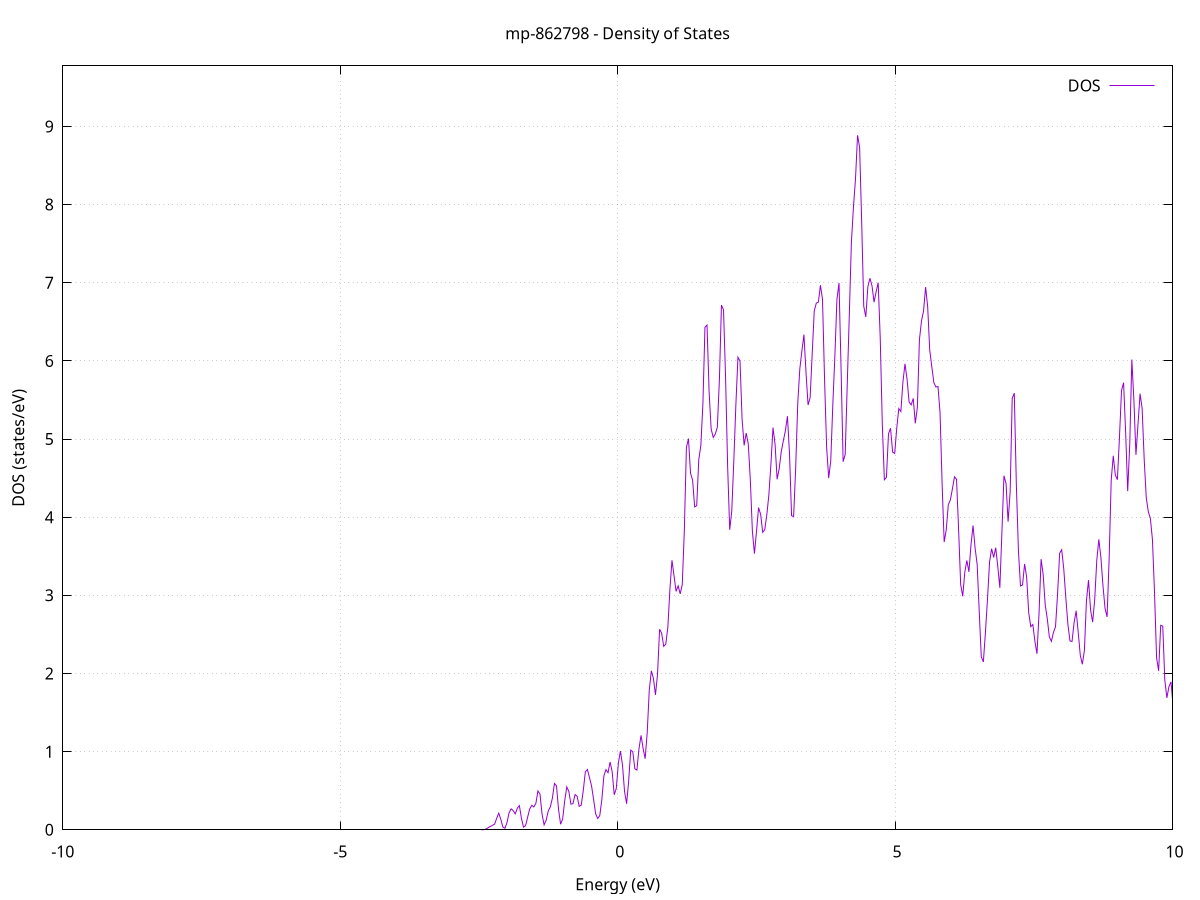 set title 'mp-862798 - Density of States'
set xlabel 'Energy (eV)'
set ylabel 'DOS (states/eV)'
set grid
set xrange [-10:10]
set yrange [0:9.775]
set xzeroaxis lt -1
set terminal png size 800,600
set output 'mp-862798_dos_gnuplot.png'
plot '-' using 1:2 with lines title 'DOS'
-34.588400 0.000000
-34.551300 0.000000
-34.514100 0.000000
-34.476900 0.000000
-34.439800 0.000000
-34.402600 0.000000
-34.365400 0.000000
-34.328300 0.000000
-34.291100 0.000000
-34.253900 0.000000
-34.216800 0.000000
-34.179600 0.000000
-34.142500 0.000000
-34.105300 0.000000
-34.068100 0.000000
-34.031000 0.000000
-33.993800 0.000000
-33.956600 0.000000
-33.919500 0.000000
-33.882300 0.000000
-33.845100 0.000000
-33.808000 0.000000
-33.770800 0.000000
-33.733600 0.000000
-33.696500 0.000000
-33.659300 0.000000
-33.622100 0.000000
-33.585000 0.000000
-33.547800 0.000000
-33.510600 0.000000
-33.473500 0.000000
-33.436300 0.000000
-33.399100 0.000000
-33.362000 0.000000
-33.324800 0.000000
-33.287600 0.000000
-33.250500 0.000000
-33.213300 0.000000
-33.176100 0.000000
-33.139000 0.000000
-33.101800 0.000000
-33.064700 0.000000
-33.027500 0.000000
-32.990300 0.000000
-32.953200 0.000000
-32.916000 0.000000
-32.878800 0.000000
-32.841700 0.000000
-32.804500 0.000000
-32.767300 0.000000
-32.730200 0.000000
-32.693000 0.000000
-32.655800 0.000000
-32.618700 0.000000
-32.581500 0.000000
-32.544300 0.000000
-32.507200 0.000000
-32.470000 0.000000
-32.432800 0.000000
-32.395700 0.000000
-32.358500 0.000000
-32.321300 0.000000
-32.284200 0.000000
-32.247000 0.000000
-32.209800 0.000000
-32.172700 0.000000
-32.135500 0.000000
-32.098300 0.000000
-32.061200 0.000000
-32.024000 0.000000
-31.986800 0.000000
-31.949700 0.000000
-31.912500 0.000000
-31.875400 0.000000
-31.838200 0.000000
-31.801000 0.000000
-31.763900 0.000000
-31.726700 0.000000
-31.689500 0.000000
-31.652400 0.000000
-31.615200 0.000000
-31.578000 0.000000
-31.540900 0.000000
-31.503700 0.000000
-31.466500 0.000000
-31.429400 0.000000
-31.392200 0.000000
-31.355000 0.000600
-31.317900 0.038400
-31.280700 0.844100
-31.243500 6.608500
-31.206400 18.733900
-31.169200 20.273100
-31.132000 16.371200
-31.094900 32.704800
-31.057700 41.511600
-31.020500 20.367800
-30.983400 3.728900
-30.946200 0.250600
-30.909000 0.006100
-30.871900 0.000100
-30.834700 0.000000
-30.797500 0.000000
-30.760400 0.000000
-30.723200 0.000000
-30.686100 0.000000
-30.648900 0.000000
-30.611700 0.000000
-30.574600 0.000000
-30.537400 0.000000
-30.500200 0.000000
-30.463100 0.000000
-30.425900 0.000000
-30.388700 0.000000
-30.351600 0.000000
-30.314400 0.000000
-30.277200 0.000000
-30.240100 0.000000
-30.202900 0.000000
-30.165700 0.000000
-30.128600 0.000000
-30.091400 0.000000
-30.054200 0.000000
-30.017100 0.000000
-29.979900 0.000000
-29.942700 0.000000
-29.905600 0.000000
-29.868400 0.000000
-29.831200 0.000000
-29.794100 0.000000
-29.756900 0.000000
-29.719700 0.000000
-29.682600 0.000000
-29.645400 0.000000
-29.608200 0.000000
-29.571100 0.000000
-29.533900 0.000000
-29.496800 0.000000
-29.459600 0.000000
-29.422400 0.000000
-29.385300 0.000000
-29.348100 0.000000
-29.310900 0.000000
-29.273800 0.000000
-29.236600 0.000000
-29.199400 0.000000
-29.162300 0.000000
-29.125100 0.000000
-29.087900 0.000000
-29.050800 0.000000
-29.013600 0.000000
-28.976400 0.000000
-28.939300 0.000000
-28.902100 0.000000
-28.864900 0.000000
-28.827800 0.000000
-28.790600 0.000000
-28.753400 0.000000
-28.716300 0.000000
-28.679100 0.000000
-28.641900 0.000000
-28.604800 0.000000
-28.567600 0.000000
-28.530400 0.000000
-28.493300 0.000000
-28.456100 0.000000
-28.418900 0.000000
-28.381800 0.000000
-28.344600 0.000000
-28.307500 0.000000
-28.270300 0.000000
-28.233100 0.000000
-28.196000 0.000000
-28.158800 0.000000
-28.121600 0.000000
-28.084500 0.000000
-28.047300 0.000000
-28.010100 0.000000
-27.973000 0.000000
-27.935800 0.000000
-27.898600 0.000000
-27.861500 0.000000
-27.824300 0.000000
-27.787100 0.000000
-27.750000 0.000000
-27.712800 0.000000
-27.675600 0.000000
-27.638500 0.000000
-27.601300 0.000000
-27.564100 0.000000
-27.527000 0.000000
-27.489800 0.000000
-27.452600 0.000000
-27.415500 0.000000
-27.378300 0.000000
-27.341100 0.000000
-27.304000 0.000000
-27.266800 0.000000
-27.229700 0.000000
-27.192500 0.000000
-27.155300 0.000000
-27.118200 0.000000
-27.081000 0.000000
-27.043800 0.000000
-27.006700 0.000000
-26.969500 0.000000
-26.932300 0.000000
-26.895200 0.000000
-26.858000 0.000000
-26.820800 0.000000
-26.783700 0.000000
-26.746500 0.000000
-26.709300 0.000000
-26.672200 0.000000
-26.635000 0.000000
-26.597800 0.000000
-26.560700 0.000000
-26.523500 0.000000
-26.486300 0.000000
-26.449200 0.000000
-26.412000 0.000000
-26.374800 0.000000
-26.337700 0.000000
-26.300500 0.000000
-26.263300 0.000000
-26.226200 0.000000
-26.189000 0.000000
-26.151800 0.000000
-26.114700 0.000000
-26.077500 0.000000
-26.040400 0.000000
-26.003200 0.000000
-25.966000 0.000000
-25.928900 0.000000
-25.891700 0.000000
-25.854500 0.000000
-25.817400 0.000000
-25.780200 0.000000
-25.743000 0.000000
-25.705900 0.000000
-25.668700 0.000000
-25.631500 0.000000
-25.594400 0.000000
-25.557200 0.000000
-25.520000 0.000000
-25.482900 0.000000
-25.445700 0.000000
-25.408500 0.000000
-25.371400 0.000000
-25.334200 0.000000
-25.297000 0.000000
-25.259900 0.000000
-25.222700 0.000000
-25.185500 0.000000
-25.148400 0.000000
-25.111200 0.000000
-25.074000 0.000000
-25.036900 0.000000
-24.999700 0.000000
-24.962500 0.000000
-24.925400 0.000000
-24.888200 0.000000
-24.851100 0.000000
-24.813900 0.000000
-24.776700 0.000000
-24.739600 0.000000
-24.702400 0.000000
-24.665200 0.000000
-24.628100 0.000000
-24.590900 0.000000
-24.553700 0.000000
-24.516600 0.000000
-24.479400 0.000000
-24.442200 0.000000
-24.405100 0.000000
-24.367900 0.000000
-24.330700 0.000000
-24.293600 0.000000
-24.256400 0.000000
-24.219200 0.000000
-24.182100 0.000000
-24.144900 0.000000
-24.107700 0.000000
-24.070600 0.000000
-24.033400 0.000000
-23.996200 0.000000
-23.959100 0.000000
-23.921900 0.000000
-23.884700 0.000000
-23.847600 0.000000
-23.810400 0.000000
-23.773200 0.000000
-23.736100 0.000000
-23.698900 0.000000
-23.661800 0.000000
-23.624600 0.000000
-23.587400 0.000000
-23.550300 0.000000
-23.513100 0.000000
-23.475900 0.000000
-23.438800 0.000000
-23.401600 0.000000
-23.364400 0.000000
-23.327300 0.000000
-23.290100 0.000000
-23.252900 0.000000
-23.215800 0.000000
-23.178600 0.000000
-23.141400 0.000000
-23.104300 0.000000
-23.067100 0.000000
-23.029900 0.000000
-22.992800 0.000000
-22.955600 0.000000
-22.918400 0.000000
-22.881300 0.000000
-22.844100 0.000000
-22.806900 0.000000
-22.769800 0.000000
-22.732600 0.000000
-22.695400 0.000000
-22.658300 0.000000
-22.621100 0.000000
-22.583900 0.000000
-22.546800 0.000000
-22.509600 0.000000
-22.472500 0.000000
-22.435300 0.000000
-22.398100 0.000000
-22.361000 0.000000
-22.323800 0.000000
-22.286600 0.000000
-22.249500 0.000000
-22.212300 0.000000
-22.175100 0.000000
-22.138000 0.000000
-22.100800 0.000000
-22.063600 0.000000
-22.026500 0.000000
-21.989300 0.000000
-21.952100 0.000000
-21.915000 0.000000
-21.877800 0.000000
-21.840600 0.000000
-21.803500 0.000000
-21.766300 0.000000
-21.729100 0.000000
-21.692000 0.000000
-21.654800 0.000000
-21.617600 0.000000
-21.580500 0.000000
-21.543300 0.000000
-21.506100 0.000000
-21.469000 0.000000
-21.431800 0.000000
-21.394700 0.000000
-21.357500 0.000000
-21.320300 0.000000
-21.283200 0.000000
-21.246000 0.000000
-21.208800 0.000000
-21.171700 0.000000
-21.134500 0.000000
-21.097300 0.000000
-21.060200 0.000000
-21.023000 0.000000
-20.985800 0.000000
-20.948700 0.000000
-20.911500 0.000000
-20.874300 0.000000
-20.837200 0.000000
-20.800000 0.000000
-20.762800 0.000000
-20.725700 0.000000
-20.688500 0.000000
-20.651300 0.000000
-20.614200 0.000000
-20.577000 0.000000
-20.539800 0.000000
-20.502700 0.000000
-20.465500 0.000000
-20.428300 0.000000
-20.391200 0.000000
-20.354000 0.000000
-20.316800 0.000000
-20.279700 0.000000
-20.242500 0.000000
-20.205400 0.000000
-20.168200 0.000000
-20.131000 0.000000
-20.093900 0.000000
-20.056700 0.000000
-20.019500 0.000000
-19.982400 0.000000
-19.945200 0.000000
-19.908000 0.000000
-19.870900 0.000000
-19.833700 0.000000
-19.796500 0.000000
-19.759400 0.000000
-19.722200 0.000000
-19.685000 0.000000
-19.647900 0.000000
-19.610700 0.000000
-19.573500 0.000000
-19.536400 0.000000
-19.499200 0.000000
-19.462000 0.000000
-19.424900 0.000000
-19.387700 0.000000
-19.350500 0.000000
-19.313400 0.000000
-19.276200 0.000000
-19.239000 0.000000
-19.201900 0.000000
-19.164700 0.000000
-19.127500 0.000000
-19.090400 0.000000
-19.053200 0.000000
-19.016100 0.000000
-18.978900 0.000000
-18.941700 0.000000
-18.904600 0.000000
-18.867400 0.000000
-18.830200 0.000000
-18.793100 0.000000
-18.755900 0.000000
-18.718700 0.000000
-18.681600 0.000000
-18.644400 0.000000
-18.607200 0.000000
-18.570100 0.000000
-18.532900 0.000000
-18.495700 0.000000
-18.458600 0.000000
-18.421400 0.000000
-18.384200 0.000000
-18.347100 0.000000
-18.309900 0.000000
-18.272700 0.000000
-18.235600 0.000000
-18.198400 0.000000
-18.161200 0.000000
-18.124100 0.000000
-18.086900 0.000000
-18.049700 0.000000
-18.012600 0.000000
-17.975400 0.000000
-17.938200 0.000000
-17.901100 0.000000
-17.863900 0.000000
-17.826800 0.000000
-17.789600 0.000000
-17.752400 0.000000
-17.715300 0.000000
-17.678100 0.000000
-17.640900 0.000000
-17.603800 0.000000
-17.566600 0.000000
-17.529400 0.000000
-17.492300 0.000000
-17.455100 0.000000
-17.417900 0.000000
-17.380800 0.000000
-17.343600 0.000000
-17.306400 0.000000
-17.269300 0.000000
-17.232100 0.000000
-17.194900 0.000000
-17.157800 0.000000
-17.120600 0.000000
-17.083400 0.000000
-17.046300 0.000000
-17.009100 0.000000
-16.971900 0.000000
-16.934800 0.000000
-16.897600 0.000000
-16.860400 0.000000
-16.823300 0.000000
-16.786100 0.000000
-16.748900 0.000000
-16.711800 0.000000
-16.674600 0.000000
-16.637500 0.000000
-16.600300 0.000000
-16.563100 0.000000
-16.526000 0.000000
-16.488800 0.000000
-16.451600 0.000000
-16.414500 0.000000
-16.377300 0.000000
-16.340100 0.000000
-16.303000 0.000000
-16.265800 0.000000
-16.228600 0.000000
-16.191500 0.000000
-16.154300 0.000000
-16.117100 0.000000
-16.080000 0.000000
-16.042800 0.000000
-16.005600 0.000000
-15.968500 0.000000
-15.931300 0.000000
-15.894100 0.000000
-15.857000 0.000000
-15.819800 0.000000
-15.782600 0.000000
-15.745500 0.000000
-15.708300 0.000000
-15.671100 0.000000
-15.634000 0.000000
-15.596800 0.000000
-15.559700 0.000000
-15.522500 0.000000
-15.485300 0.000000
-15.448200 0.000000
-15.411000 0.000000
-15.373800 0.000000
-15.336700 0.000000
-15.299500 0.000000
-15.262300 0.000000
-15.225200 0.000000
-15.188000 0.000000
-15.150800 0.000000
-15.113700 0.000000
-15.076500 0.000000
-15.039300 0.000000
-15.002200 0.000000
-14.965000 0.000000
-14.927800 0.000000
-14.890700 0.000000
-14.853500 0.000000
-14.816300 0.000000
-14.779200 0.000000
-14.742000 0.000000
-14.704800 0.000000
-14.667700 0.000000
-14.630500 0.000000
-14.593300 0.000000
-14.556200 0.000000
-14.519000 0.000000
-14.481800 0.000000
-14.444700 0.000000
-14.407500 0.000000
-14.370400 0.000000
-14.333200 0.000000
-14.296000 0.000000
-14.258900 0.000000
-14.221700 0.000000
-14.184500 0.000000
-14.147400 0.000000
-14.110200 0.000000
-14.073000 0.000000
-14.035900 0.000000
-13.998700 0.000000
-13.961500 0.000000
-13.924400 0.000000
-13.887200 0.000000
-13.850000 0.000000
-13.812900 0.000000
-13.775700 0.000000
-13.738500 0.000000
-13.701400 0.000000
-13.664200 0.000000
-13.627000 0.000000
-13.589900 0.000000
-13.552700 0.000000
-13.515500 0.000000
-13.478400 0.000000
-13.441200 0.000000
-13.404000 0.000000
-13.366900 0.000000
-13.329700 0.000000
-13.292500 0.000000
-13.255400 0.000000
-13.218200 0.000000
-13.181100 0.000000
-13.143900 0.000000
-13.106700 0.000000
-13.069600 0.000000
-13.032400 0.000000
-12.995200 0.000000
-12.958100 0.000000
-12.920900 0.000000
-12.883700 0.000000
-12.846600 0.000000
-12.809400 0.000000
-12.772200 0.000000
-12.735100 0.000000
-12.697900 0.000000
-12.660700 0.000000
-12.623600 0.000000
-12.586400 0.000000
-12.549200 0.000000
-12.512100 0.000000
-12.474900 0.000000
-12.437700 0.000000
-12.400600 0.000000
-12.363400 0.000000
-12.326200 0.000000
-12.289100 0.000000
-12.251900 0.000000
-12.214700 0.000000
-12.177600 0.000000
-12.140400 0.000000
-12.103200 0.000000
-12.066100 0.000000
-12.028900 0.000000
-11.991800 0.000000
-11.954600 0.000000
-11.917400 0.000000
-11.880300 0.000000
-11.843100 0.000000
-11.805900 0.000000
-11.768800 0.000000
-11.731600 0.000000
-11.694400 0.000000
-11.657300 0.000000
-11.620100 0.000000
-11.582900 0.000000
-11.545800 0.000000
-11.508600 0.000000
-11.471400 0.000000
-11.434300 0.000000
-11.397100 0.000000
-11.359900 0.000000
-11.322800 0.000000
-11.285600 0.000000
-11.248400 0.000000
-11.211300 0.000000
-11.174100 0.000000
-11.136900 0.000000
-11.099800 0.000000
-11.062600 0.000000
-11.025400 0.000000
-10.988300 0.000000
-10.951100 0.000000
-10.913900 0.000000
-10.876800 0.000000
-10.839600 0.000000
-10.802500 0.000000
-10.765300 0.000000
-10.728100 0.000000
-10.691000 0.000000
-10.653800 0.000000
-10.616600 0.000000
-10.579500 0.000000
-10.542300 0.000000
-10.505100 0.000000
-10.468000 0.000000
-10.430800 0.000000
-10.393600 0.000000
-10.356500 0.000000
-10.319300 0.000000
-10.282100 0.000000
-10.245000 0.000000
-10.207800 0.000000
-10.170600 0.000000
-10.133500 0.000000
-10.096300 0.000000
-10.059100 0.000000
-10.022000 0.000000
-9.984800 0.000000
-9.947600 0.000000
-9.910500 0.000000
-9.873300 0.000000
-9.836100 0.000000
-9.799000 0.000000
-9.761800 0.000000
-9.724700 0.000000
-9.687500 0.000000
-9.650300 0.000000
-9.613200 0.000000
-9.576000 0.000000
-9.538800 0.000000
-9.501700 0.000000
-9.464500 0.000000
-9.427300 0.000000
-9.390200 0.000000
-9.353000 0.000000
-9.315800 0.000000
-9.278700 0.000000
-9.241500 0.000000
-9.204300 0.000000
-9.167200 0.000000
-9.130000 0.000000
-9.092800 0.000000
-9.055700 0.000000
-9.018500 0.000000
-8.981300 0.000000
-8.944200 0.000000
-8.907000 0.000000
-8.869800 0.000000
-8.832700 0.000000
-8.795500 0.000000
-8.758300 0.000000
-8.721200 0.000000
-8.684000 0.000000
-8.646800 0.000000
-8.609700 0.000000
-8.572500 0.000000
-8.535400 0.000000
-8.498200 0.000000
-8.461000 0.000000
-8.423900 0.000000
-8.386700 0.000000
-8.349500 0.000000
-8.312400 0.000000
-8.275200 0.000000
-8.238000 0.000000
-8.200900 0.000000
-8.163700 0.000000
-8.126500 0.000000
-8.089400 0.000000
-8.052200 0.000000
-8.015000 0.000000
-7.977900 0.000000
-7.940700 0.000000
-7.903500 0.000000
-7.866400 0.000000
-7.829200 0.000000
-7.792000 0.000000
-7.754900 0.000000
-7.717700 0.000000
-7.680500 0.000000
-7.643400 0.000000
-7.606200 0.000000
-7.569000 0.000000
-7.531900 0.000000
-7.494700 0.000000
-7.457500 0.000000
-7.420400 0.000000
-7.383200 0.000000
-7.346100 0.000000
-7.308900 0.000000
-7.271700 0.000000
-7.234600 0.000000
-7.197400 0.000000
-7.160200 0.000000
-7.123100 0.000000
-7.085900 0.000000
-7.048700 0.000000
-7.011600 0.000000
-6.974400 0.000000
-6.937200 0.000000
-6.900100 0.000000
-6.862900 0.000000
-6.825700 0.000000
-6.788600 0.000000
-6.751400 0.000000
-6.714200 0.000000
-6.677100 0.000000
-6.639900 0.000000
-6.602700 0.000000
-6.565600 0.000000
-6.528400 0.000000
-6.491200 0.000000
-6.454100 0.000000
-6.416900 0.000000
-6.379700 0.000000
-6.342600 0.000000
-6.305400 0.000000
-6.268200 0.000000
-6.231100 0.000000
-6.193900 0.000000
-6.156800 0.000000
-6.119600 0.000000
-6.082400 0.000000
-6.045300 0.000000
-6.008100 0.000000
-5.970900 0.000000
-5.933800 0.000000
-5.896600 0.000000
-5.859400 0.000000
-5.822300 0.000000
-5.785100 0.000000
-5.747900 0.000000
-5.710800 0.000000
-5.673600 0.000000
-5.636400 0.000000
-5.599300 0.000000
-5.562100 0.000000
-5.524900 0.000000
-5.487800 0.000000
-5.450600 0.000000
-5.413400 0.000000
-5.376300 0.000000
-5.339100 0.000000
-5.301900 0.000000
-5.264800 0.000000
-5.227600 0.000000
-5.190400 0.000000
-5.153300 0.000000
-5.116100 0.000000
-5.078900 0.000000
-5.041800 0.000000
-5.004600 0.000000
-4.967500 0.000000
-4.930300 0.000000
-4.893100 0.000000
-4.856000 0.000000
-4.818800 0.000000
-4.781600 0.000000
-4.744500 0.000000
-4.707300 0.000000
-4.670100 0.000000
-4.633000 0.000000
-4.595800 0.000000
-4.558600 0.000000
-4.521500 0.000000
-4.484300 0.000000
-4.447100 0.000000
-4.410000 0.000000
-4.372800 0.000000
-4.335600 0.000000
-4.298500 0.000000
-4.261300 0.000000
-4.224100 0.000000
-4.187000 0.000000
-4.149800 0.000000
-4.112600 0.000000
-4.075500 0.000000
-4.038300 0.000000
-4.001100 0.000000
-3.964000 0.000000
-3.926800 0.000000
-3.889700 0.000000
-3.852500 0.000000
-3.815300 0.000000
-3.778200 0.000000
-3.741000 0.000000
-3.703800 0.000000
-3.666700 0.000000
-3.629500 0.000000
-3.592300 0.000000
-3.555200 0.000000
-3.518000 0.000000
-3.480800 0.000000
-3.443700 0.000000
-3.406500 0.000000
-3.369300 0.000000
-3.332200 0.000000
-3.295000 0.000000
-3.257800 0.000000
-3.220700 0.000000
-3.183500 0.000000
-3.146300 0.000000
-3.109200 0.000000
-3.072000 0.000000
-3.034800 0.000000
-2.997700 0.000000
-2.960500 0.000000
-2.923300 0.000000
-2.886200 0.000000
-2.849000 0.000000
-2.811800 0.000000
-2.774700 0.000000
-2.737500 0.000000
-2.700400 0.000000
-2.663200 0.000000
-2.626000 0.000000
-2.588900 0.000000
-2.551700 0.000000
-2.514500 0.000000
-2.477400 0.000000
-2.440200 0.000100
-2.403000 0.002200
-2.365900 0.012400
-2.328700 0.029000
-2.291500 0.043000
-2.254400 0.057700
-2.217200 0.072400
-2.180000 0.146800
-2.142900 0.212300
-2.105700 0.133900
-2.068500 0.035200
-2.031400 0.019400
-1.994200 0.092600
-1.957000 0.217400
-1.919900 0.267600
-1.882700 0.245700
-1.845500 0.203600
-1.808400 0.275500
-1.771200 0.309400
-1.734000 0.148400
-1.696900 0.034000
-1.659700 0.052000
-1.622500 0.160600
-1.585400 0.267100
-1.548200 0.312700
-1.511100 0.292800
-1.473900 0.336700
-1.436700 0.496800
-1.399600 0.457300
-1.362400 0.199500
-1.325200 0.063100
-1.288100 0.122300
-1.250900 0.240500
-1.213700 0.291600
-1.176600 0.403300
-1.139400 0.592700
-1.102200 0.562500
-1.065100 0.259900
-1.027900 0.071200
-0.990700 0.138600
-0.953600 0.375500
-0.916400 0.548500
-0.879200 0.489500
-0.842100 0.328100
-0.804900 0.333900
-0.767700 0.450600
-0.730600 0.428900
-0.693400 0.299600
-0.656200 0.315500
-0.619100 0.504300
-0.581900 0.743800
-0.544700 0.771800
-0.507600 0.667400
-0.470400 0.562400
-0.433200 0.386300
-0.396100 0.202800
-0.358900 0.144000
-0.321800 0.182700
-0.284600 0.389000
-0.247400 0.691600
-0.210300 0.770000
-0.173100 0.731200
-0.135900 0.867000
-0.098800 0.743500
-0.061600 0.447800
-0.024400 0.529200
0.012700 0.850500
0.049900 1.007800
0.087100 0.829600
0.124200 0.491200
0.161400 0.333400
0.198600 0.624200
0.235700 1.018800
0.272900 0.997800
0.310100 0.779400
0.347200 0.763900
0.384400 1.036400
0.421600 1.207500
0.458700 1.042400
0.495900 0.909400
0.533100 1.245900
0.570200 1.788600
0.607400 2.034300
0.644600 1.938100
0.681700 1.725800
0.718900 1.989800
0.756100 2.566300
0.793200 2.514300
0.830400 2.346100
0.867500 2.376200
0.904700 2.591500
0.941900 3.075400
0.979000 3.448500
1.016200 3.250700
1.053400 3.050800
1.090500 3.121200
1.127700 3.018200
1.164900 3.140300
1.202000 3.829300
1.239200 4.891100
1.276400 5.006200
1.313500 4.562200
1.350700 4.475600
1.387900 4.131600
1.425000 4.147200
1.462200 4.736300
1.499400 4.916800
1.536500 5.447500
1.573700 6.430400
1.610900 6.458800
1.648000 5.611900
1.685200 5.130400
1.722400 5.020600
1.759500 5.063700
1.796700 5.150600
1.833900 5.755800
1.871000 6.713600
1.908200 6.652400
1.945300 5.784400
1.982500 4.647300
2.019700 3.839200
2.056800 4.078300
2.094000 4.728400
2.131200 5.446100
2.168300 6.046900
2.205500 5.997600
2.242700 5.254200
2.279800 4.918500
2.317000 5.076600
2.354200 4.938700
2.391300 4.475400
2.428500 3.818100
2.465700 3.533400
2.502800 3.820200
2.540000 4.122300
2.577200 4.035200
2.614300 3.805900
2.651500 3.839800
2.688700 4.032900
2.725800 4.287600
2.763000 4.686000
2.800200 5.146800
2.837300 4.931500
2.874500 4.484400
2.911700 4.623100
2.948800 4.837700
2.986000 4.977600
3.023200 5.106300
3.060300 5.292000
3.097500 4.813400
3.134600 4.019000
3.171800 4.007700
3.209000 4.636800
3.246100 5.459600
3.283300 5.897800
3.320500 6.127300
3.357600 6.336400
3.394800 5.851600
3.432000 5.435700
3.469100 5.528700
3.506300 6.090300
3.543500 6.639500
3.580600 6.740100
3.617800 6.751600
3.655000 6.967900
3.692100 6.788300
3.729300 5.759900
3.766500 4.892400
3.803600 4.500400
3.840800 4.721900
3.878000 5.440100
3.915100 6.064400
3.952300 6.786300
3.989500 6.997400
4.026600 5.904600
4.063800 4.709700
4.101000 4.802200
4.138100 5.697300
4.175300 6.590700
4.212500 7.512000
4.249600 7.965100
4.286800 8.328300
4.323900 8.886700
4.361100 8.731300
4.398300 7.778000
4.435400 6.699700
4.472600 6.563000
4.509800 6.949400
4.546900 7.057900
4.584100 6.961500
4.621300 6.751000
4.658400 6.883900
4.695600 7.001000
4.732800 6.286700
4.769900 5.191900
4.807100 4.479300
4.844300 4.509900
4.881400 5.067600
4.918600 5.138000
4.955800 4.833800
4.992900 4.815100
5.030100 5.136300
5.067300 5.390000
5.104400 5.353300
5.141600 5.729600
5.178800 5.962400
5.215900 5.766600
5.253100 5.471900
5.290300 5.437400
5.327400 5.519700
5.364600 5.200500
5.401800 5.404500
5.438900 6.270400
5.476100 6.510500
5.513200 6.639200
5.550400 6.944400
5.587600 6.694900
5.624700 6.136700
5.661900 5.926300
5.699100 5.722100
5.736200 5.665800
5.773400 5.672700
5.810600 5.336800
5.847700 4.428200
5.884900 3.681900
5.922100 3.836300
5.959200 4.159400
5.996400 4.220500
6.033600 4.362800
6.070700 4.516900
6.107900 4.485100
6.145100 3.839500
6.182200 3.138800
6.219400 2.987800
6.256600 3.294900
6.293700 3.446300
6.330900 3.300400
6.368100 3.643100
6.405200 3.893300
6.442400 3.604400
6.479600 3.395300
6.516700 2.795500
6.553900 2.212700
6.591100 2.147700
6.628200 2.522400
6.665400 2.947000
6.702500 3.424100
6.739700 3.596300
6.776900 3.484900
6.814000 3.609100
6.851200 3.368700
6.888400 3.095700
6.925500 3.808800
6.962700 4.530200
6.999900 4.431200
7.037000 3.943000
7.074200 4.324800
7.111400 5.520600
7.148500 5.587800
7.185700 4.418600
7.222900 3.576700
7.260000 3.120300
7.297200 3.132900
7.334400 3.401600
7.371500 3.231600
7.408700 2.775900
7.445900 2.599000
7.483000 2.626900
7.520200 2.410400
7.557400 2.252200
7.594500 2.769400
7.631700 3.462600
7.668900 3.265900
7.706000 2.877100
7.743200 2.701200
7.780300 2.468800
7.817500 2.411000
7.854700 2.527000
7.891800 2.598800
7.929000 3.020800
7.966200 3.539300
8.003300 3.583800
8.040500 3.336100
8.077700 2.966700
8.114800 2.629200
8.152000 2.416800
8.189200 2.409000
8.226300 2.649900
8.263500 2.802700
8.300700 2.528600
8.337800 2.234500
8.375000 2.117700
8.412200 2.292800
8.449300 2.934600
8.486500 3.193800
8.523700 2.813700
8.560800 2.656800
8.598000 2.947000
8.635200 3.445700
8.672300 3.715800
8.709500 3.485300
8.746700 3.125500
8.783800 2.836100
8.821000 2.724000
8.858200 3.469900
8.895300 4.473200
8.932500 4.786100
8.969600 4.539900
9.006800 4.479900
9.044000 5.019900
9.081100 5.620300
9.118300 5.721700
9.155500 5.084600
9.192600 4.333400
9.229800 4.941300
9.267000 6.016800
9.304100 5.499100
9.341300 4.797800
9.378500 5.190600
9.415600 5.580900
9.452800 5.391600
9.490000 4.739100
9.527100 4.249700
9.564300 4.069900
9.601500 3.983400
9.638600 3.711300
9.675800 3.041100
9.713000 2.202300
9.750100 2.034300
9.787300 2.616200
9.824500 2.606000
9.861600 1.914800
9.898800 1.688200
9.936000 1.832000
9.973100 1.892900
10.010300 1.588700
10.047500 1.302500
10.084600 1.641400
10.121800 2.577600
10.158900 2.798600
10.196100 1.852300
10.233300 0.827500
10.270400 0.554400
10.307600 0.982800
10.344800 1.749400
10.381900 1.919000
10.419100 1.290200
10.456300 0.951100
10.493400 1.016300
10.530600 1.072800
10.567800 1.078700
10.604900 0.945300
10.642100 0.875800
10.679300 1.008600
10.716400 1.309800
10.753600 1.761400
10.790800 2.254700
10.827900 2.141200
10.865100 1.401600
10.902300 0.858600
10.939400 0.669000
10.976600 0.634800
11.013800 0.648000
11.050900 0.705800
11.088100 0.936100
11.125300 1.410500
11.162400 1.389900
11.199600 0.977400
11.236800 0.918600
11.273900 1.212900
11.311100 1.576400
11.348200 1.683400
11.385400 1.310900
11.422600 1.025700
11.459700 1.028800
11.496900 0.990100
11.534100 1.111200
11.571200 1.508100
11.608400 1.905800
11.645600 1.625700
11.682700 1.067800
11.719900 0.969000
11.757100 1.084600
11.794200 1.161800
11.831400 1.416400
11.868600 1.698000
11.905700 1.710000
11.942900 1.429900
11.980100 1.229300
12.017200 1.267500
12.054400 1.084500
12.091600 0.787600
12.128700 1.067300
12.165900 1.514300
12.203100 1.339500
12.240200 1.515700
12.277400 1.934400
12.314600 1.367000
12.351700 0.581800
12.388900 0.420000
12.426100 0.432100
12.463200 0.366000
12.500400 0.546000
12.537500 0.897700
12.574700 1.044800
12.611900 0.999200
12.649000 0.900400
12.686200 0.657700
12.723400 0.415500
12.760500 0.523300
12.797700 0.792700
12.834900 0.846300
12.872000 0.780800
12.909200 0.828200
12.946400 0.694300
12.983500 0.432100
13.020700 0.320200
13.057900 0.490700
13.095000 0.732600
13.132200 0.765000
13.169400 0.582200
13.206500 0.437400
13.243700 0.567100
13.280900 1.033600
13.318000 1.422300
13.355200 1.419900
13.392400 1.240900
13.429500 0.995900
13.466700 1.004500
13.503900 1.318100
13.541000 1.623300
13.578200 1.649300
13.615300 1.357400
13.652500 1.057100
13.689700 1.127400
13.726800 1.310000
13.764000 1.179800
13.801200 1.130600
13.838300 1.350600
13.875500 1.673300
13.912700 1.702700
13.949800 1.470500
13.987000 1.351000
14.024200 1.117700
14.061300 1.191100
14.098500 1.379400
14.135700 1.206800
14.172800 1.088200
14.210000 1.436400
14.247200 2.105900
14.284300 2.340300
14.321500 2.045300
14.358700 1.588300
14.395800 1.349600
14.433000 1.435600
14.470200 1.738000
14.507300 1.865400
14.544500 1.386700
14.581700 0.923900
14.618800 0.822500
14.656000 0.952800
14.693200 1.244900
14.730300 1.765000
14.767500 2.098200
14.804600 2.142200
14.841800 2.016600
14.879000 1.807300
14.916100 1.620400
14.953300 1.345300
14.990500 1.153500
15.027600 1.101000
15.064800 1.085200
15.102000 1.290000
15.139100 1.433600
15.176300 1.417400
15.213500 1.343800
15.250600 1.436400
15.287800 1.435700
15.325000 1.058100
15.362100 1.010000
15.399300 1.366700
15.436500 1.491000
15.473600 1.326100
15.510800 1.286200
15.548000 1.222500
15.585100 1.162800
15.622300 1.259800
15.659500 1.357900
15.696600 1.584500
15.733800 1.799500
15.771000 1.878900
15.808100 1.766000
15.845300 1.602000
15.882500 1.221100
15.919600 0.684300
15.956800 0.673000
15.993900 1.130000
16.031100 1.486600
16.068300 1.496800
16.105400 1.684800
16.142600 1.851600
16.179800 1.604200
16.216900 1.213800
16.254100 1.138100
16.291300 1.640000
16.328400 2.243000
16.365600 1.926200
16.402800 1.031000
16.439900 0.451300
16.477100 0.367100
16.514300 0.454400
16.551400 0.737600
16.588600 1.315700
16.625800 1.664300
16.662900 1.601000
16.700100 1.337600
16.737300 1.097900
16.774400 1.133400
16.811600 1.207400
16.848800 1.068200
16.885900 0.893500
16.923100 1.004000
16.960300 1.357400
16.997400 1.625000
17.034600 1.534000
17.071800 1.517300
17.108900 1.597100
17.146100 1.430600
17.183200 1.087100
17.220400 0.792500
17.257600 0.790100
17.294700 1.207500
17.331900 1.498700
17.369100 1.277600
17.406200 1.115800
17.443400 1.027600
17.480600 0.764100
17.517700 0.715000
17.554900 0.974300
17.592100 1.412800
17.629200 1.891800
17.666400 2.030600
17.703600 1.963900
17.740700 1.617100
17.777900 1.220300
17.815100 1.022000
17.852200 0.919600
17.889400 0.871600
17.926600 0.810400
17.963700 0.766400
18.000900 0.807200
18.038100 1.194000
18.075200 1.703600
18.112400 1.722200
18.149600 1.537700
18.186700 1.349400
18.223900 1.140200
18.261100 1.052300
18.298200 1.148400
18.335400 1.096500
18.372500 1.025500
18.409700 1.278000
18.446900 1.399900
18.484000 1.247100
18.521200 1.250600
18.558400 1.411400
18.595500 1.507700
18.632700 1.754900
18.669900 1.923600
18.707000 2.059700
18.744200 2.096400
18.781400 1.768200
18.818500 1.156800
18.855700 0.780400
18.892900 0.862300
18.930000 1.334400
18.967200 1.914600
19.004400 2.093100
19.041500 1.602700
19.078700 1.288100
19.115900 1.599600
19.153000 1.981100
19.190200 1.907400
19.227400 1.599700
19.264500 1.442500
19.301700 1.465700
19.338900 1.652300
19.376000 2.042400
19.413200 2.414800
19.450300 2.228400
19.487500 1.578600
19.524700 1.256800
19.561800 1.551200
19.599000 1.946400
19.636200 1.825100
19.673300 1.670300
19.710500 1.635400
19.747700 1.539000
19.784800 1.515700
19.822000 1.432400
19.859200 1.313400
19.896300 1.407000
19.933500 1.654100
19.970700 1.957500
20.007800 2.185900
20.045000 1.864700
20.082200 1.454400
20.119300 1.368500
20.156500 1.297200
20.193700 1.394500
20.230800 1.729900
20.268000 1.981800
20.305200 1.860000
20.342300 1.507300
20.379500 1.595500
20.416700 1.912400
20.453800 2.276300
20.491000 2.521500
20.528200 2.071600
20.565300 1.392800
20.602500 1.480800
20.639600 2.336400
20.676800 3.254400
20.714000 3.318700
20.751100 2.749500
20.788300 2.057500
20.825500 1.534800
20.862600 1.598900
20.899800 1.964000
20.937000 1.938100
20.974100 1.927400
21.011300 1.738300
21.048500 1.429900
21.085600 1.585600
21.122800 1.811300
21.160000 1.756500
21.197100 1.618200
21.234300 1.743900
21.271500 1.917400
21.308600 1.940700
21.345800 2.157300
21.383000 2.199100
21.420100 1.917800
21.457300 2.159700
21.494500 2.390800
21.531600 2.245700
21.568800 2.067300
21.606000 1.856500
21.643100 1.772800
21.680300 1.990800
21.717500 2.477900
21.754600 2.442100
21.791800 2.088100
21.828900 1.868900
21.866100 1.802000
21.903300 2.030900
21.940400 2.228400
21.977600 2.539400
22.014800 3.146200
22.051900 3.308700
22.089100 2.606900
22.126300 1.952900
22.163400 1.947900
22.200600 2.278300
22.237800 2.373400
22.274900 2.373000
22.312100 2.808400
22.349300 3.089900
22.386400 2.995600
22.423600 3.241600
22.460800 3.058400
22.497900 2.562400
22.535100 2.705300
22.572300 3.014200
22.609400 3.337000
22.646600 3.229800
22.683800 2.547400
22.720900 2.503400
22.758100 3.393300
22.795300 4.171500
22.832400 3.929800
22.869600 2.905400
22.906800 1.970100
22.943900 1.747800
22.981100 2.299700
23.018200 2.825800
23.055400 2.797300
23.092600 2.774600
23.129700 2.957000
23.166900 3.009600
23.204100 2.773300
23.241200 2.743200
23.278400 2.980900
23.315600 2.816100
23.352700 2.315500
23.389900 2.019000
23.427100 2.108700
23.464200 2.272300
23.501400 2.362400
23.538600 2.511100
23.575700 2.655700
23.612900 2.823800
23.650100 3.126600
23.687200 3.257000
23.724400 3.521600
23.761600 4.274200
23.798700 4.155200
23.835900 2.991300
23.873100 2.481600
23.910200 2.621300
23.947400 2.532400
23.984600 2.583900
24.021700 2.639900
24.058900 2.590000
24.096100 2.625300
24.133200 2.515300
24.170400 2.421100
24.207500 2.741600
24.244700 3.174700
24.281900 3.174900
24.319000 2.880600
24.356200 2.887300
24.393400 2.855200
24.430500 2.545700
24.467700 2.013000
24.504900 1.714500
24.542000 1.928100
24.579200 2.290400
24.616400 2.664000
24.653500 3.356600
24.690700 3.969700
24.727900 3.906000
24.765000 3.541300
24.802200 3.392600
24.839400 3.205100
24.876500 2.530300
24.913700 2.071800
24.950900 2.288900
24.988000 2.776600
25.025200 2.854500
25.062400 2.532500
25.099500 2.107400
25.136700 1.626700
25.173900 1.821000
25.211000 2.395900
25.248200 2.502300
25.285300 2.347700
25.322500 1.847100
25.359700 1.477700
25.396800 1.234100
25.434000 0.989500
25.471200 0.977400
25.508300 1.110700
25.545500 1.228500
25.582700 1.199500
25.619800 1.355600
25.657000 1.614500
25.694200 1.867800
25.731300 2.186800
25.768500 2.198300
25.805700 1.867900
25.842800 1.563200
25.880000 1.427200
25.917200 1.301400
25.954300 1.152900
25.991500 1.126500
26.028700 0.964600
26.065800 0.918100
26.103000 1.298100
26.140200 1.539400
26.177300 1.384700
26.214500 1.333300
26.251700 1.430100
26.288800 1.827100
26.326000 2.199200
26.363200 2.149400
26.400300 1.860600
26.437500 1.690400
26.474600 1.782400
26.511800 1.796100
26.549000 1.406800
26.586100 1.165500
26.623300 1.473600
26.660500 2.144800
26.697600 2.571200
26.734800 2.305900
26.772000 1.893000
26.809100 1.844900
26.846300 2.121200
26.883500 2.351100
26.920600 2.088700
26.957800 1.507200
26.995000 1.358200
27.032100 1.463100
27.069300 1.338900
27.106500 1.216700
27.143600 1.581000
27.180800 2.478200
27.218000 3.129800
27.255100 3.307500
27.292300 3.428900
27.329500 3.312600
27.366600 2.795100
27.403800 2.611400
27.441000 3.266400
27.478100 3.959000
27.515300 3.570200
27.552500 2.585700
27.589600 2.655900
27.626800 3.127700
27.663900 3.160800
27.701100 3.208600
27.738300 3.384600
27.775400 3.110400
27.812600 2.735900
27.849800 3.008700
27.886900 3.570800
27.924100 4.041400
27.961300 3.818000
27.998400 2.989300
28.035600 2.614200
28.072800 2.992900
28.109900 3.451000
28.147100 3.816500
28.184300 3.582700
28.221400 2.732100
28.258600 2.438200
28.295800 2.126300
28.332900 1.858800
28.370100 2.213100
28.407300 2.704900
28.444400 2.828300
28.481600 2.807800
28.518800 2.786300
28.555900 2.568300
28.593100 2.781700
28.630300 3.472000
28.667400 3.827100
28.704600 3.108300
28.741800 2.087000
28.778900 1.532600
28.816100 1.759200
28.853200 2.417000
28.890400 2.647600
28.927600 2.601400
28.964700 2.734100
29.001900 3.028400
29.039100 2.688500
29.076200 1.981100
29.113400 2.052200
29.150600 2.355100
29.187700 2.397000
29.224900 2.401500
29.262100 2.279000
29.299200 2.302900
29.336400 2.137100
29.373600 1.836300
29.410700 1.650500
29.447900 1.394400
29.485100 1.390200
29.522200 1.748800
29.559400 1.935200
29.596600 2.071500
29.633700 2.277400
29.670900 1.945700
29.708100 1.440000
29.745200 1.303700
29.782400 1.628100
29.819600 2.229600
29.856700 2.368200
29.893900 2.062300
29.931000 1.869400
29.968200 1.733200
30.005400 1.550700
30.042500 1.379200
30.079700 1.351200
30.116900 1.449600
30.154000 1.371700
30.191200 0.929100
30.228400 0.498700
30.265500 0.341400
30.302700 0.392800
30.339900 0.792000
30.377000 1.422600
30.414200 1.515200
30.451400 1.032400
30.488500 0.855000
30.525700 1.061700
30.562900 1.188000
30.600000 1.242800
30.637200 1.533100
30.674400 1.828200
30.711500 1.976300
30.748700 2.041400
30.785900 2.012500
30.823000 1.699700
30.860200 1.309600
30.897400 1.113000
30.934500 1.000600
30.971700 1.042900
31.008900 1.389300
31.046000 1.858500
31.083200 2.118700
31.120300 2.366600
31.157500 2.499600
31.194700 2.136100
31.231800 1.772100
31.269000 1.843400
31.306200 2.195400
31.343300 2.192200
31.380500 1.804800
31.417700 1.674900
31.454800 1.606200
31.492000 1.498900
31.529200 1.722700
31.566300 2.060100
31.603500 2.219500
31.640700 2.108200
31.677800 1.674300
31.715000 1.269100
31.752200 1.232600
31.789300 1.798400
31.826500 2.683900
31.863700 2.869500
31.900800 2.613100
31.938000 2.850000
31.975200 2.687100
32.012300 2.004600
32.049500 1.471600
32.086700 1.293600
32.123800 1.571900
32.161000 1.788500
32.198200 1.889600
32.235300 1.919300
32.272500 1.761800
32.309600 1.802100
32.346800 2.140200
32.384000 2.469700
32.421100 2.757700
32.458300 3.215500
32.495500 3.161900
32.532600 2.341700
32.569800 1.920500
32.607000 1.808700
32.644100 1.403800
32.681300 1.570400
32.718500 2.242900
32.755600 2.450400
32.792800 2.321800
32.830000 2.453800
32.867100 2.589500
32.904300 2.223300
32.941500 1.931100
32.978600 1.973400
33.015800 2.135100
33.053000 2.331300
33.090100 2.477700
33.127300 2.570800
33.164500 2.472700
33.201600 2.151200
33.238800 1.816000
33.276000 1.568500
33.313100 1.379000
33.350300 1.552000
33.387500 1.915700
33.424600 2.217500
33.461800 2.371400
33.498900 2.275100
33.536100 2.130000
33.573300 2.436700
33.610400 2.780900
33.647600 2.428300
33.684800 2.348900
33.721900 2.509500
33.759100 2.313900
33.796300 2.257500
33.833400 2.719000
33.870600 2.843400
33.907800 2.166700
33.944900 1.799700
33.982100 2.171700
34.019300 2.863900
34.056400 3.245500
34.093600 2.992400
34.130800 2.580300
34.167900 2.064700
34.205100 1.613900
34.242300 1.665500
34.279400 1.995000
34.316600 2.164000
34.353800 1.967000
34.390900 1.837700
34.428100 2.230800
34.465300 2.603400
34.502400 2.159600
34.539600 1.655900
34.576800 1.810700
34.613900 2.160100
34.651100 2.134000
34.688200 1.933400
34.725400 1.752100
34.762600 1.814200
34.799700 2.010400
34.836900 1.901200
34.874100 1.814800
34.911200 2.044400
34.948400 2.365600
34.985600 2.504500
35.022700 1.839300
35.059900 0.950400
35.097100 0.747800
35.134200 1.037400
35.171400 1.398500
35.208600 1.683800
35.245700 1.628800
35.282900 1.269600
35.320100 0.960700
35.357200 0.926400
35.394400 0.816600
35.431600 0.550400
35.468700 0.359000
35.505900 0.201200
35.543100 0.200700
35.580200 0.369900
35.617400 0.482300
35.654600 0.417700
35.691700 0.243700
35.728900 0.128200
35.766000 0.134500
35.803200 0.206600
35.840400 0.299400
35.877500 0.251000
35.914700 0.196600
35.951900 0.204800
35.989000 0.112100
36.026200 0.024000
36.063400 0.007100
36.100500 0.026800
36.137700 0.049600
36.174900 0.033600
36.212000 0.008300
36.249200 0.000900
36.286400 0.003400
36.323500 0.027800
36.360700 0.083800
36.397900 0.091800
36.435000 0.036700
36.472200 0.005300
36.509400 0.000300
36.546500 0.000000
36.583700 0.000000
36.620900 0.000000
36.658000 0.000000
36.695200 0.000000
36.732400 0.000000
36.769500 0.000000
36.806700 0.000000
36.843900 0.000000
36.881000 0.000000
36.918200 0.000000
36.955300 0.000000
36.992500 0.000000
37.029700 0.000000
37.066800 0.000000
37.104000 0.000000
37.141200 0.000000
37.178300 0.000000
37.215500 0.000000
37.252700 0.000000
37.289800 0.000000
37.327000 0.000000
37.364200 0.000000
37.401300 0.000000
37.438500 0.000000
37.475700 0.000000
37.512800 0.000000
37.550000 0.000000
37.587200 0.000000
37.624300 0.000000
37.661500 0.000000
37.698700 0.000000
37.735800 0.000000
37.773000 0.000000
37.810200 0.000000
37.847300 0.000000
37.884500 0.000000
37.921700 0.000000
37.958800 0.000000
37.996000 0.000000
38.033200 0.000000
38.070300 0.000000
38.107500 0.000000
38.144600 0.000000
38.181800 0.000000
38.219000 0.000000
38.256100 0.000000
38.293300 0.000000
38.330500 0.000000
38.367600 0.000000
38.404800 0.000000
38.442000 0.000000
38.479100 0.000000
38.516300 0.000000
38.553500 0.000000
38.590600 0.000000
38.627800 0.000000
38.665000 0.000000
38.702100 0.000000
38.739300 0.000000
38.776500 0.000000
38.813600 0.000000
38.850800 0.000000
38.888000 0.000000
38.925100 0.000000
38.962300 0.000000
38.999500 0.000000
39.036600 0.000000
39.073800 0.000000
39.111000 0.000000
39.148100 0.000000
39.185300 0.000000
39.222500 0.000000
39.259600 0.000000
39.296800 0.000000
39.333900 0.000000
39.371100 0.000000
39.408300 0.000000
39.445400 0.000000
39.482600 0.000000
39.519800 0.000000
39.556900 0.000000
39.594100 0.000000
39.631300 0.000000
39.668400 0.000000
39.705600 0.000000
39.742800 0.000000
e
